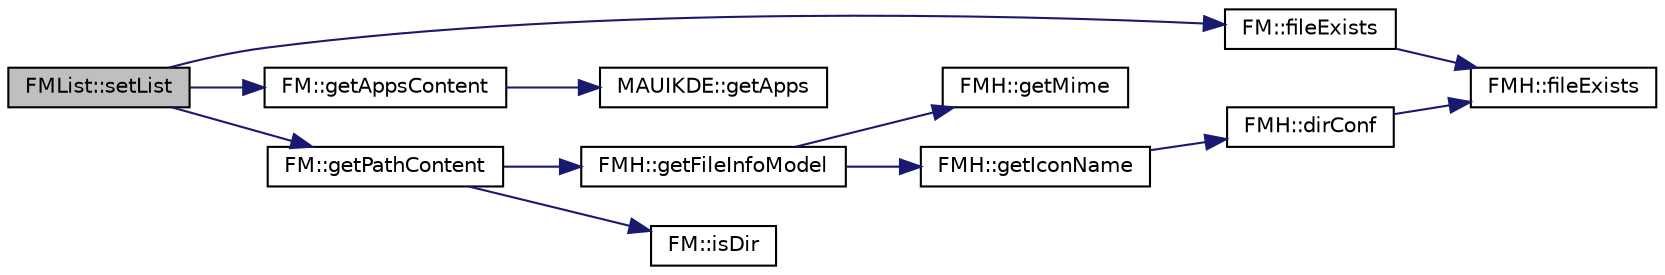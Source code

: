 digraph "FMList::setList"
{
 // INTERACTIVE_SVG=YES
 // LATEX_PDF_SIZE
  edge [fontname="Helvetica",fontsize="10",labelfontname="Helvetica",labelfontsize="10"];
  node [fontname="Helvetica",fontsize="10",shape=record];
  rankdir="LR";
  Node143 [label="FMList::setList",height=0.2,width=0.4,color="black", fillcolor="grey75", style="filled", fontcolor="black",tooltip=" "];
  Node143 -> Node144 [color="midnightblue",fontsize="10",style="solid",fontname="Helvetica"];
  Node144 [label="FM::fileExists",height=0.2,width=0.4,color="black", fillcolor="white", style="filled",URL="$class_f_m.html#aa8c5ecc05f8f1758fca4b6d2f55364db",tooltip=" "];
  Node144 -> Node145 [color="midnightblue",fontsize="10",style="solid",fontname="Helvetica"];
  Node145 [label="FMH::fileExists",height=0.2,width=0.4,color="black", fillcolor="white", style="filled",URL="$namespace_f_m_h.html#a96fb85b0283389ba71e8a20daeab400f",tooltip=" "];
  Node143 -> Node146 [color="midnightblue",fontsize="10",style="solid",fontname="Helvetica"];
  Node146 [label="FM::getAppsContent",height=0.2,width=0.4,color="black", fillcolor="white", style="filled",URL="$class_f_m.html#a0863f0d89aa10aa511f6491b95520156",tooltip=" "];
  Node146 -> Node147 [color="midnightblue",fontsize="10",style="solid",fontname="Helvetica"];
  Node147 [label="MAUIKDE::getApps",height=0.2,width=0.4,color="black", fillcolor="white", style="filled",URL="$class_m_a_u_i_k_d_e.html#a4f9abecaed346d6323b18f70798b784d",tooltip=" "];
  Node143 -> Node148 [color="midnightblue",fontsize="10",style="solid",fontname="Helvetica"];
  Node148 [label="FM::getPathContent",height=0.2,width=0.4,color="black", fillcolor="white", style="filled",URL="$class_f_m.html#a77bf044f9e7b8b1cec0eb4a3dcd5e526",tooltip=" "];
  Node148 -> Node149 [color="midnightblue",fontsize="10",style="solid",fontname="Helvetica"];
  Node149 [label="FMH::getFileInfoModel",height=0.2,width=0.4,color="black", fillcolor="white", style="filled",URL="$namespace_f_m_h.html#ac748bdab6e71b54b5817eee0ab5f63ed",tooltip=" "];
  Node149 -> Node150 [color="midnightblue",fontsize="10",style="solid",fontname="Helvetica"];
  Node150 [label="FMH::getMime",height=0.2,width=0.4,color="black", fillcolor="white", style="filled",URL="$namespace_f_m_h.html#ae5ec7c16319a70d5e440e697c1f77302",tooltip=" "];
  Node149 -> Node151 [color="midnightblue",fontsize="10",style="solid",fontname="Helvetica"];
  Node151 [label="FMH::getIconName",height=0.2,width=0.4,color="black", fillcolor="white", style="filled",URL="$namespace_f_m_h.html#ab081b4a8e2faedbe025f94fa44113bac",tooltip=" "];
  Node151 -> Node152 [color="midnightblue",fontsize="10",style="solid",fontname="Helvetica"];
  Node152 [label="FMH::dirConf",height=0.2,width=0.4,color="black", fillcolor="white", style="filled",URL="$namespace_f_m_h.html#a1b405335d77e0369742dde8540bc7add",tooltip=" "];
  Node152 -> Node145 [color="midnightblue",fontsize="10",style="solid",fontname="Helvetica"];
  Node148 -> Node153 [color="midnightblue",fontsize="10",style="solid",fontname="Helvetica"];
  Node153 [label="FM::isDir",height=0.2,width=0.4,color="black", fillcolor="white", style="filled",URL="$class_f_m.html#a8d97fbe1844512d305cf49631e242502",tooltip=" "];
}

